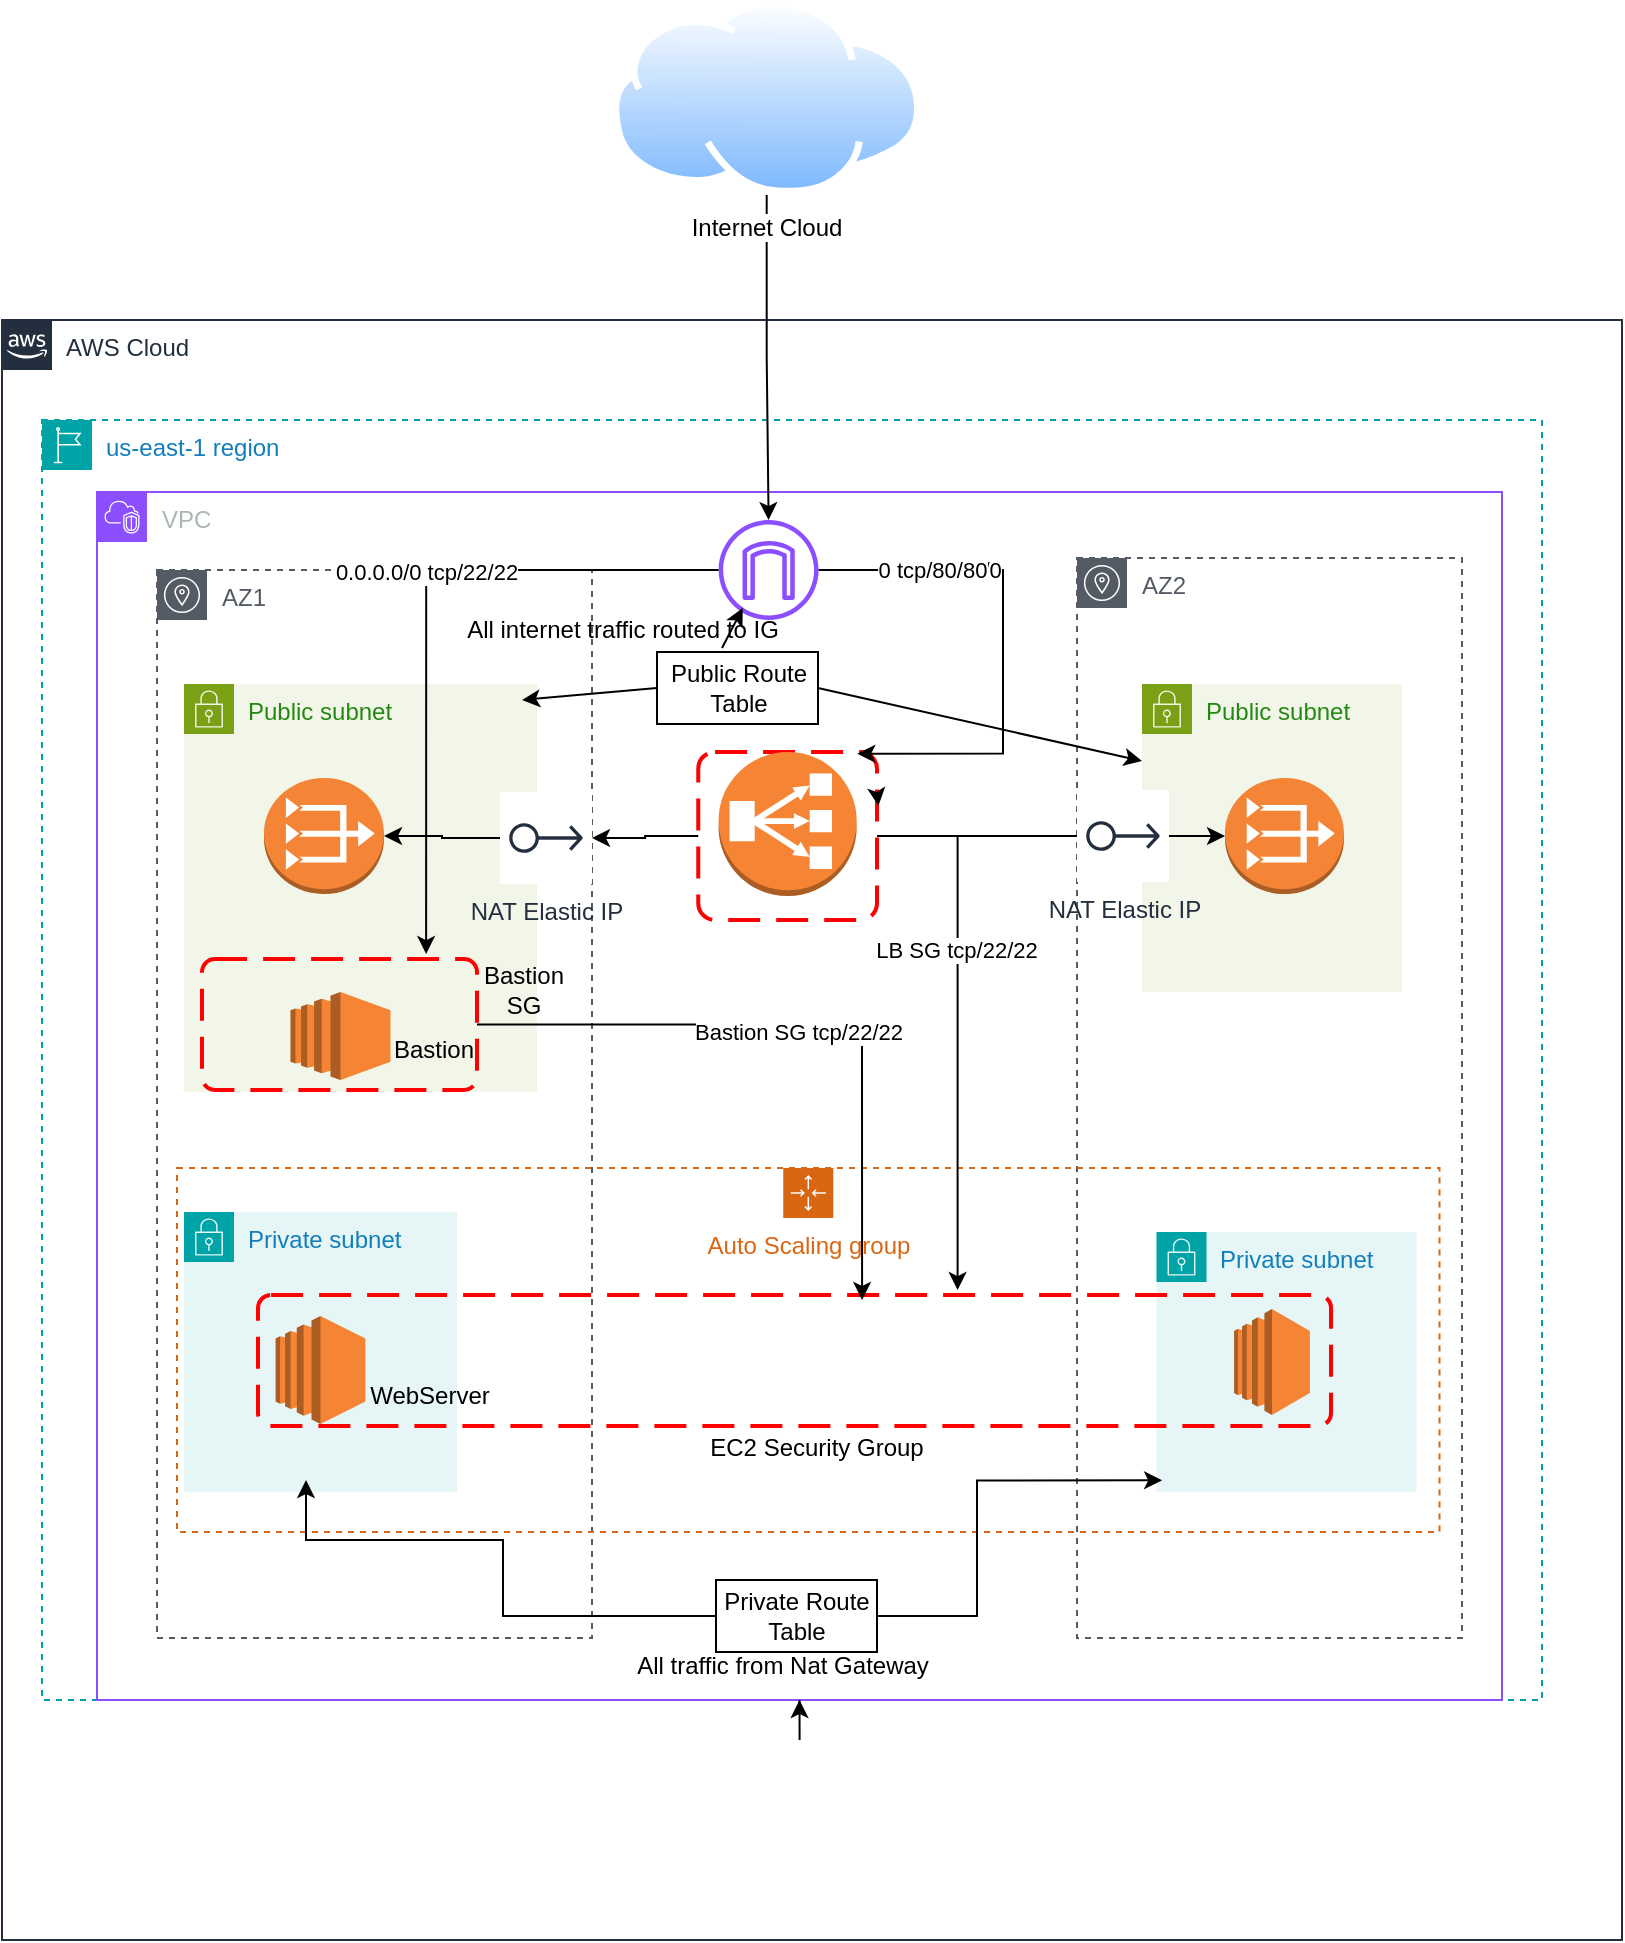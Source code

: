 <mxfile version="24.6.4" type="device">
  <diagram id="Ht1M8jgEwFfnCIfOTk4-" name="Page-1">
    <mxGraphModel dx="954" dy="1444" grid="1" gridSize="10" guides="1" tooltips="1" connect="1" arrows="1" fold="1" page="1" pageScale="1" pageWidth="1169" pageHeight="827" math="0" shadow="0">
      <root>
        <mxCell id="0" />
        <mxCell id="1" parent="0" />
        <mxCell id="UEzPUAAOIrF-is8g5C7q-74" value="AWS Cloud" style="points=[[0,0],[0.25,0],[0.5,0],[0.75,0],[1,0],[1,0.25],[1,0.5],[1,0.75],[1,1],[0.75,1],[0.5,1],[0.25,1],[0,1],[0,0.75],[0,0.5],[0,0.25]];outlineConnect=0;gradientColor=none;html=1;whiteSpace=wrap;fontSize=12;fontStyle=0;shape=mxgraph.aws4.group;grIcon=mxgraph.aws4.group_aws_cloud_alt;strokeColor=#232F3E;fillColor=none;verticalAlign=top;align=left;spacingLeft=30;fontColor=#232F3E;dashed=0;labelBackgroundColor=#ffffff;container=1;pointerEvents=0;collapsible=0;recursiveResize=0;" parent="1" vertex="1">
          <mxGeometry x="30" y="-10" width="810" height="810" as="geometry" />
        </mxCell>
        <mxCell id="4zRke8CRrw9mpxlsunHC-11" value="us-east-1 region" style="points=[[0,0],[0.25,0],[0.5,0],[0.75,0],[1,0],[1,0.25],[1,0.5],[1,0.75],[1,1],[0.75,1],[0.5,1],[0.25,1],[0,1],[0,0.75],[0,0.5],[0,0.25]];outlineConnect=0;gradientColor=none;html=1;whiteSpace=wrap;fontSize=12;fontStyle=0;container=1;pointerEvents=0;collapsible=0;recursiveResize=0;shape=mxgraph.aws4.group;grIcon=mxgraph.aws4.group_region;strokeColor=#00A4A6;fillColor=none;verticalAlign=top;align=left;spacingLeft=30;fontColor=#147EBA;dashed=1;" vertex="1" parent="UEzPUAAOIrF-is8g5C7q-74">
          <mxGeometry x="20" y="50" width="750" height="640" as="geometry" />
        </mxCell>
        <mxCell id="4zRke8CRrw9mpxlsunHC-9" value="VPC" style="points=[[0,0],[0.25,0],[0.5,0],[0.75,0],[1,0],[1,0.25],[1,0.5],[1,0.75],[1,1],[0.75,1],[0.5,1],[0.25,1],[0,1],[0,0.75],[0,0.5],[0,0.25]];outlineConnect=0;gradientColor=none;html=1;whiteSpace=wrap;fontSize=12;fontStyle=0;container=1;pointerEvents=0;collapsible=0;recursiveResize=0;shape=mxgraph.aws4.group;grIcon=mxgraph.aws4.group_vpc2;strokeColor=#8C4FFF;fillColor=none;verticalAlign=top;align=left;spacingLeft=30;fontColor=#AAB7B8;dashed=0;" vertex="1" parent="4zRke8CRrw9mpxlsunHC-11">
          <mxGeometry x="27.5" y="36" width="702.5" height="604" as="geometry" />
        </mxCell>
        <mxCell id="4zRke8CRrw9mpxlsunHC-21" value="AZ1" style="sketch=0;outlineConnect=0;gradientColor=none;html=1;whiteSpace=wrap;fontSize=12;fontStyle=0;shape=mxgraph.aws4.group;grIcon=mxgraph.aws4.group_availability_zone;strokeColor=#545B64;fillColor=none;verticalAlign=top;align=left;spacingLeft=30;fontColor=#545B64;dashed=1;" vertex="1" parent="4zRke8CRrw9mpxlsunHC-9">
          <mxGeometry x="30" y="39" width="217.5" height="534" as="geometry" />
        </mxCell>
        <mxCell id="4zRke8CRrw9mpxlsunHC-26" value="Private subnet" style="points=[[0,0],[0.25,0],[0.5,0],[0.75,0],[1,0],[1,0.25],[1,0.5],[1,0.75],[1,1],[0.75,1],[0.5,1],[0.25,1],[0,1],[0,0.75],[0,0.5],[0,0.25]];outlineConnect=0;gradientColor=none;html=1;whiteSpace=wrap;fontSize=12;fontStyle=0;container=1;pointerEvents=0;collapsible=0;recursiveResize=0;shape=mxgraph.aws4.group;grIcon=mxgraph.aws4.group_security_group;grStroke=0;strokeColor=#00A4A6;fillColor=#E6F6F7;verticalAlign=top;align=left;spacingLeft=30;fontColor=#147EBA;dashed=0;" vertex="1" parent="4zRke8CRrw9mpxlsunHC-9">
          <mxGeometry x="43.5" y="360" width="136.5" height="140" as="geometry" />
        </mxCell>
        <mxCell id="4zRke8CRrw9mpxlsunHC-98" value="" style="rounded=1;arcSize=10;dashed=1;strokeColor=#ff0000;fillColor=none;gradientColor=none;dashPattern=8 4;strokeWidth=2;" vertex="1" parent="4zRke8CRrw9mpxlsunHC-9">
          <mxGeometry x="300.63" y="130" width="89.37" height="84" as="geometry" />
        </mxCell>
        <mxCell id="4zRke8CRrw9mpxlsunHC-22" value="AZ2" style="sketch=0;outlineConnect=0;gradientColor=none;html=1;whiteSpace=wrap;fontSize=12;fontStyle=0;shape=mxgraph.aws4.group;grIcon=mxgraph.aws4.group_availability_zone;strokeColor=#545B64;fillColor=none;verticalAlign=top;align=left;spacingLeft=30;fontColor=#545B64;dashed=1;" vertex="1" parent="4zRke8CRrw9mpxlsunHC-9">
          <mxGeometry x="490" y="33" width="192.5" height="540" as="geometry" />
        </mxCell>
        <mxCell id="4zRke8CRrw9mpxlsunHC-27" value="Public subnet" style="points=[[0,0],[0.25,0],[0.5,0],[0.75,0],[1,0],[1,0.25],[1,0.5],[1,0.75],[1,1],[0.75,1],[0.5,1],[0.25,1],[0,1],[0,0.75],[0,0.5],[0,0.25]];outlineConnect=0;gradientColor=none;html=1;whiteSpace=wrap;fontSize=12;fontStyle=0;container=1;pointerEvents=0;collapsible=0;recursiveResize=0;shape=mxgraph.aws4.group;grIcon=mxgraph.aws4.group_security_group;grStroke=0;strokeColor=#7AA116;fillColor=#F2F6E8;verticalAlign=top;align=left;spacingLeft=30;fontColor=#248814;dashed=0;" vertex="1" parent="4zRke8CRrw9mpxlsunHC-9">
          <mxGeometry x="43.5" y="96" width="176.5" height="204" as="geometry" />
        </mxCell>
        <mxCell id="4zRke8CRrw9mpxlsunHC-36" value="" style="outlineConnect=0;dashed=0;verticalLabelPosition=bottom;verticalAlign=top;align=center;html=1;shape=mxgraph.aws3.vpc_nat_gateway;fillColor=#F58536;gradientColor=none;" vertex="1" parent="4zRke8CRrw9mpxlsunHC-27">
          <mxGeometry x="40" y="47" width="60" height="58" as="geometry" />
        </mxCell>
        <mxCell id="4zRke8CRrw9mpxlsunHC-91" value="Bastion SG" style="text;html=1;align=center;verticalAlign=middle;whiteSpace=wrap;rounded=0;" vertex="1" parent="4zRke8CRrw9mpxlsunHC-27">
          <mxGeometry x="140" y="138" width="60" height="30" as="geometry" />
        </mxCell>
        <mxCell id="4zRke8CRrw9mpxlsunHC-38" value="" style="outlineConnect=0;dashed=0;verticalLabelPosition=bottom;verticalAlign=top;align=center;html=1;shape=mxgraph.aws3.ec2;fillColor=#F58534;gradientColor=none;" vertex="1" parent="4zRke8CRrw9mpxlsunHC-9">
          <mxGeometry x="89.31" y="412" width="44.88" height="54" as="geometry" />
        </mxCell>
        <mxCell id="4zRke8CRrw9mpxlsunHC-32" value="Public subnet" style="points=[[0,0],[0.25,0],[0.5,0],[0.75,0],[1,0],[1,0.25],[1,0.5],[1,0.75],[1,1],[0.75,1],[0.5,1],[0.25,1],[0,1],[0,0.75],[0,0.5],[0,0.25]];outlineConnect=0;gradientColor=none;html=1;whiteSpace=wrap;fontSize=12;fontStyle=0;container=1;pointerEvents=0;collapsible=0;recursiveResize=0;shape=mxgraph.aws4.group;grIcon=mxgraph.aws4.group_security_group;grStroke=0;strokeColor=#7AA116;fillColor=#F2F6E8;verticalAlign=top;align=left;spacingLeft=30;fontColor=#248814;dashed=0;" vertex="1" parent="4zRke8CRrw9mpxlsunHC-9">
          <mxGeometry x="522.5" y="96" width="130" height="154" as="geometry" />
        </mxCell>
        <mxCell id="4zRke8CRrw9mpxlsunHC-37" value="" style="outlineConnect=0;dashed=0;verticalLabelPosition=bottom;verticalAlign=top;align=center;html=1;shape=mxgraph.aws3.vpc_nat_gateway;fillColor=#F58536;gradientColor=none;" vertex="1" parent="4zRke8CRrw9mpxlsunHC-32">
          <mxGeometry x="41.5" y="47" width="59.5" height="58" as="geometry" />
        </mxCell>
        <mxCell id="4zRke8CRrw9mpxlsunHC-29" value="Private subnet" style="points=[[0,0],[0.25,0],[0.5,0],[0.75,0],[1,0],[1,0.25],[1,0.5],[1,0.75],[1,1],[0.75,1],[0.5,1],[0.25,1],[0,1],[0,0.75],[0,0.5],[0,0.25]];outlineConnect=0;gradientColor=none;html=1;whiteSpace=wrap;fontSize=12;fontStyle=0;container=1;pointerEvents=0;collapsible=0;recursiveResize=0;shape=mxgraph.aws4.group;grIcon=mxgraph.aws4.group_security_group;grStroke=0;strokeColor=#00A4A6;fillColor=#E6F6F7;verticalAlign=top;align=left;spacingLeft=30;fontColor=#147EBA;dashed=0;" vertex="1" parent="4zRke8CRrw9mpxlsunHC-9">
          <mxGeometry x="529.75" y="370" width="130" height="130" as="geometry" />
        </mxCell>
        <mxCell id="4zRke8CRrw9mpxlsunHC-39" value="" style="outlineConnect=0;dashed=0;verticalLabelPosition=bottom;verticalAlign=top;align=center;html=1;shape=mxgraph.aws3.ec2;fillColor=#F58534;gradientColor=none;" vertex="1" parent="4zRke8CRrw9mpxlsunHC-29">
          <mxGeometry x="38.81" y="38.5" width="37.88" height="53" as="geometry" />
        </mxCell>
        <mxCell id="4zRke8CRrw9mpxlsunHC-35" value="" style="sketch=0;outlineConnect=0;fontColor=#232F3E;gradientColor=none;fillColor=#8C4FFF;strokeColor=none;dashed=0;verticalLabelPosition=bottom;verticalAlign=top;align=center;html=1;fontSize=12;fontStyle=0;aspect=fixed;pointerEvents=1;shape=mxgraph.aws4.internet_gateway;" vertex="1" parent="4zRke8CRrw9mpxlsunHC-9">
          <mxGeometry x="310.82" y="14" width="50" height="50" as="geometry" />
        </mxCell>
        <mxCell id="4zRke8CRrw9mpxlsunHC-78" value="Auto Scaling group" style="points=[[0,0],[0.25,0],[0.5,0],[0.75,0],[1,0],[1,0.25],[1,0.5],[1,0.75],[1,1],[0.75,1],[0.5,1],[0.25,1],[0,1],[0,0.75],[0,0.5],[0,0.25]];outlineConnect=0;gradientColor=none;html=1;whiteSpace=wrap;fontSize=12;fontStyle=0;container=1;pointerEvents=0;collapsible=0;recursiveResize=0;shape=mxgraph.aws4.groupCenter;grIcon=mxgraph.aws4.group_auto_scaling_group;grStroke=1;strokeColor=#D86613;fillColor=none;verticalAlign=top;align=center;fontColor=#D86613;dashed=1;spacingTop=25;" vertex="1" parent="4zRke8CRrw9mpxlsunHC-9">
          <mxGeometry x="40" y="338" width="631.25" height="182" as="geometry" />
        </mxCell>
        <mxCell id="4zRke8CRrw9mpxlsunHC-82" value="EC2 Security Group" style="text;html=1;align=center;verticalAlign=middle;whiteSpace=wrap;rounded=0;" vertex="1" parent="4zRke8CRrw9mpxlsunHC-78">
          <mxGeometry x="248.5" y="125" width="142.5" height="30" as="geometry" />
        </mxCell>
        <mxCell id="4zRke8CRrw9mpxlsunHC-89" value="WebServer" style="text;html=1;align=center;verticalAlign=middle;whiteSpace=wrap;rounded=0;" vertex="1" parent="4zRke8CRrw9mpxlsunHC-78">
          <mxGeometry x="96.5" y="99" width="60" height="30" as="geometry" />
        </mxCell>
        <mxCell id="4zRke8CRrw9mpxlsunHC-80" value="" style="rounded=1;arcSize=10;dashed=1;strokeColor=#ff0000;fillColor=none;gradientColor=none;dashPattern=8 4;strokeWidth=2;" vertex="1" parent="4zRke8CRrw9mpxlsunHC-78">
          <mxGeometry x="40.5" y="63.5" width="536.5" height="65.5" as="geometry" />
        </mxCell>
        <mxCell id="4zRke8CRrw9mpxlsunHC-87" value="" style="outlineConnect=0;dashed=0;verticalLabelPosition=bottom;verticalAlign=top;align=center;html=1;shape=mxgraph.aws3.ec2;fillColor=#F58534;gradientColor=none;" vertex="1" parent="4zRke8CRrw9mpxlsunHC-9">
          <mxGeometry x="96.75" y="250" width="50" height="44" as="geometry" />
        </mxCell>
        <mxCell id="4zRke8CRrw9mpxlsunHC-88" value="Bastion" style="text;html=1;align=center;verticalAlign=middle;whiteSpace=wrap;rounded=0;" vertex="1" parent="4zRke8CRrw9mpxlsunHC-9">
          <mxGeometry x="138.5" y="264" width="60" height="30" as="geometry" />
        </mxCell>
        <mxCell id="4zRke8CRrw9mpxlsunHC-90" value="" style="rounded=1;arcSize=10;dashed=1;strokeColor=#ff0000;fillColor=none;gradientColor=none;dashPattern=8 4;strokeWidth=2;" vertex="1" parent="4zRke8CRrw9mpxlsunHC-9">
          <mxGeometry x="52.5" y="233.5" width="137.5" height="65.5" as="geometry" />
        </mxCell>
        <mxCell id="4zRke8CRrw9mpxlsunHC-95" style="edgeStyle=orthogonalEdgeStyle;rounded=0;orthogonalLoop=1;jettySize=auto;html=1;exitX=1;exitY=0.5;exitDx=0;exitDy=0;entryX=0.563;entryY=0.038;entryDx=0;entryDy=0;entryPerimeter=0;" edge="1" parent="4zRke8CRrw9mpxlsunHC-9" source="4zRke8CRrw9mpxlsunHC-90" target="4zRke8CRrw9mpxlsunHC-80">
          <mxGeometry relative="1" as="geometry" />
        </mxCell>
        <mxCell id="4zRke8CRrw9mpxlsunHC-96" value="Bastion SG tcp/22/22" style="edgeLabel;html=1;align=center;verticalAlign=middle;resizable=0;points=[];" vertex="1" connectable="0" parent="4zRke8CRrw9mpxlsunHC-95">
          <mxGeometry x="-0.034" y="-3" relative="1" as="geometry">
            <mxPoint x="1" as="offset" />
          </mxGeometry>
        </mxCell>
        <mxCell id="4zRke8CRrw9mpxlsunHC-108" style="edgeStyle=orthogonalEdgeStyle;rounded=0;orthogonalLoop=1;jettySize=auto;html=1;exitX=0;exitY=0.5;exitDx=0;exitDy=0;" edge="1" parent="4zRke8CRrw9mpxlsunHC-9" source="4zRke8CRrw9mpxlsunHC-74" target="4zRke8CRrw9mpxlsunHC-36">
          <mxGeometry relative="1" as="geometry" />
        </mxCell>
        <mxCell id="4zRke8CRrw9mpxlsunHC-101" style="edgeStyle=orthogonalEdgeStyle;rounded=0;orthogonalLoop=1;jettySize=auto;html=1;exitX=1;exitY=0.5;exitDx=0;exitDy=0;entryX=0.652;entryY=-0.038;entryDx=0;entryDy=0;entryPerimeter=0;" edge="1" parent="4zRke8CRrw9mpxlsunHC-9" source="4zRke8CRrw9mpxlsunHC-98" target="4zRke8CRrw9mpxlsunHC-80">
          <mxGeometry relative="1" as="geometry" />
        </mxCell>
        <mxCell id="4zRke8CRrw9mpxlsunHC-102" value="LB SG tcp/22/22" style="edgeLabel;html=1;align=center;verticalAlign=middle;resizable=0;points=[];" vertex="1" connectable="0" parent="4zRke8CRrw9mpxlsunHC-101">
          <mxGeometry x="-0.272" y="-1" relative="1" as="geometry">
            <mxPoint as="offset" />
          </mxGeometry>
        </mxCell>
        <mxCell id="4zRke8CRrw9mpxlsunHC-104" style="edgeStyle=orthogonalEdgeStyle;rounded=0;orthogonalLoop=1;jettySize=auto;html=1;exitX=1;exitY=0.25;exitDx=0;exitDy=0;entryX=1.008;entryY=0.32;entryDx=0;entryDy=0;entryPerimeter=0;" edge="1" parent="4zRke8CRrw9mpxlsunHC-9" source="4zRke8CRrw9mpxlsunHC-98" target="4zRke8CRrw9mpxlsunHC-98">
          <mxGeometry relative="1" as="geometry" />
        </mxCell>
        <mxCell id="4zRke8CRrw9mpxlsunHC-109" style="edgeStyle=orthogonalEdgeStyle;rounded=0;orthogonalLoop=1;jettySize=auto;html=1;entryX=0;entryY=0.5;entryDx=0;entryDy=0;entryPerimeter=0;" edge="1" parent="4zRke8CRrw9mpxlsunHC-9" source="4zRke8CRrw9mpxlsunHC-98" target="4zRke8CRrw9mpxlsunHC-37">
          <mxGeometry relative="1" as="geometry" />
        </mxCell>
        <mxCell id="4zRke8CRrw9mpxlsunHC-97" value="" style="outlineConnect=0;dashed=0;verticalLabelPosition=bottom;verticalAlign=top;align=center;html=1;shape=mxgraph.aws3.classic_load_balancer;fillColor=#F58534;gradientColor=none;" vertex="1" parent="4zRke8CRrw9mpxlsunHC-9">
          <mxGeometry x="310.82" y="130" width="69" height="72" as="geometry" />
        </mxCell>
        <mxCell id="4zRke8CRrw9mpxlsunHC-110" value="" style="edgeStyle=orthogonalEdgeStyle;rounded=0;orthogonalLoop=1;jettySize=auto;html=1;exitX=0;exitY=0.5;exitDx=0;exitDy=0;" edge="1" parent="4zRke8CRrw9mpxlsunHC-9" source="4zRke8CRrw9mpxlsunHC-98" target="4zRke8CRrw9mpxlsunHC-74">
          <mxGeometry relative="1" as="geometry">
            <mxPoint x="378.5" y="248" as="sourcePoint" />
            <mxPoint x="221.5" y="248" as="targetPoint" />
          </mxGeometry>
        </mxCell>
        <mxCell id="4zRke8CRrw9mpxlsunHC-74" value="NAT Elastic IP" style="sketch=0;outlineConnect=0;fontColor=#232F3E;gradientColor=none;strokeColor=#232F3E;fillColor=#ffffff;dashed=0;verticalLabelPosition=bottom;verticalAlign=top;align=center;html=1;fontSize=12;fontStyle=0;aspect=fixed;shape=mxgraph.aws4.resourceIcon;resIcon=mxgraph.aws4.elastic_ip_address;" vertex="1" parent="4zRke8CRrw9mpxlsunHC-9">
          <mxGeometry x="201.5" y="150" width="46" height="46" as="geometry" />
        </mxCell>
        <mxCell id="4zRke8CRrw9mpxlsunHC-111" value="NAT Elastic IP" style="sketch=0;outlineConnect=0;fontColor=#232F3E;gradientColor=none;strokeColor=#232F3E;fillColor=#ffffff;dashed=0;verticalLabelPosition=bottom;verticalAlign=top;align=center;html=1;fontSize=12;fontStyle=0;aspect=fixed;shape=mxgraph.aws4.resourceIcon;resIcon=mxgraph.aws4.elastic_ip_address;" vertex="1" parent="4zRke8CRrw9mpxlsunHC-9">
          <mxGeometry x="490" y="149" width="46" height="46" as="geometry" />
        </mxCell>
        <mxCell id="4zRke8CRrw9mpxlsunHC-134" value="Public Route Table" style="whiteSpace=wrap;html=1;align=center;" vertex="1" parent="4zRke8CRrw9mpxlsunHC-9">
          <mxGeometry x="280" y="80" width="80.5" height="36" as="geometry" />
        </mxCell>
        <mxCell id="4zRke8CRrw9mpxlsunHC-92" style="edgeStyle=orthogonalEdgeStyle;rounded=0;orthogonalLoop=1;jettySize=auto;html=1;entryX=0.815;entryY=-0.038;entryDx=0;entryDy=0;entryPerimeter=0;" edge="1" parent="4zRke8CRrw9mpxlsunHC-9" source="4zRke8CRrw9mpxlsunHC-35" target="4zRke8CRrw9mpxlsunHC-90">
          <mxGeometry relative="1" as="geometry" />
        </mxCell>
        <mxCell id="4zRke8CRrw9mpxlsunHC-93" value="0.0.0.0/0 tcp/22/22" style="edgeLabel;html=1;align=center;verticalAlign=middle;resizable=0;points=[];" vertex="1" connectable="0" parent="4zRke8CRrw9mpxlsunHC-92">
          <mxGeometry x="-0.131" relative="1" as="geometry">
            <mxPoint as="offset" />
          </mxGeometry>
        </mxCell>
        <mxCell id="4zRke8CRrw9mpxlsunHC-105" style="edgeStyle=orthogonalEdgeStyle;rounded=0;orthogonalLoop=1;jettySize=auto;html=1;entryX=0.89;entryY=0.01;entryDx=0;entryDy=0;entryPerimeter=0;" edge="1" parent="4zRke8CRrw9mpxlsunHC-9" source="4zRke8CRrw9mpxlsunHC-35" target="4zRke8CRrw9mpxlsunHC-98">
          <mxGeometry relative="1" as="geometry">
            <Array as="points">
              <mxPoint x="453" y="39" />
              <mxPoint x="453" y="131" />
            </Array>
          </mxGeometry>
        </mxCell>
        <mxCell id="4zRke8CRrw9mpxlsunHC-106" value="0.0.0.0/0" style="edgeLabel;html=1;align=center;verticalAlign=middle;resizable=0;points=[];" vertex="1" connectable="0" parent="4zRke8CRrw9mpxlsunHC-105">
          <mxGeometry x="-0.458" relative="1" as="geometry">
            <mxPoint as="offset" />
          </mxGeometry>
        </mxCell>
        <mxCell id="4zRke8CRrw9mpxlsunHC-107" value="0 tcp/80/80" style="edgeLabel;html=1;align=center;verticalAlign=middle;resizable=0;points=[];" vertex="1" connectable="0" parent="4zRke8CRrw9mpxlsunHC-105">
          <mxGeometry x="-0.559" relative="1" as="geometry">
            <mxPoint as="offset" />
          </mxGeometry>
        </mxCell>
        <mxCell id="4zRke8CRrw9mpxlsunHC-136" value="" style="endArrow=classic;html=1;rounded=0;exitX=0.404;exitY=0.111;exitDx=0;exitDy=0;exitPerimeter=0;" edge="1" parent="4zRke8CRrw9mpxlsunHC-9">
          <mxGeometry width="50" height="50" relative="1" as="geometry">
            <mxPoint x="312.522" y="77.996" as="sourcePoint" />
            <mxPoint x="322.876" y="57.999" as="targetPoint" />
          </mxGeometry>
        </mxCell>
        <mxCell id="4zRke8CRrw9mpxlsunHC-139" value="" style="endArrow=classic;html=1;rounded=0;exitX=1;exitY=0.5;exitDx=0;exitDy=0;entryX=0;entryY=0.25;entryDx=0;entryDy=0;" edge="1" parent="4zRke8CRrw9mpxlsunHC-9" source="4zRke8CRrw9mpxlsunHC-134" target="4zRke8CRrw9mpxlsunHC-32">
          <mxGeometry width="50" height="50" relative="1" as="geometry">
            <mxPoint x="652.5" y="344" as="sourcePoint" />
            <mxPoint x="702.5" y="294" as="targetPoint" />
          </mxGeometry>
        </mxCell>
        <mxCell id="4zRke8CRrw9mpxlsunHC-149" style="edgeStyle=orthogonalEdgeStyle;rounded=0;orthogonalLoop=1;jettySize=auto;html=1;exitX=0;exitY=0.5;exitDx=0;exitDy=0;" edge="1" parent="4zRke8CRrw9mpxlsunHC-9" source="4zRke8CRrw9mpxlsunHC-141">
          <mxGeometry relative="1" as="geometry">
            <mxPoint x="104.5" y="494" as="targetPoint" />
            <Array as="points">
              <mxPoint x="203" y="562" />
              <mxPoint x="203" y="524" />
              <mxPoint x="105" y="524" />
            </Array>
          </mxGeometry>
        </mxCell>
        <mxCell id="4zRke8CRrw9mpxlsunHC-141" value="Private Route Table" style="whiteSpace=wrap;html=1;align=center;" vertex="1" parent="4zRke8CRrw9mpxlsunHC-9">
          <mxGeometry x="309.5" y="544" width="80.5" height="36" as="geometry" />
        </mxCell>
        <mxCell id="4zRke8CRrw9mpxlsunHC-142" style="edgeStyle=orthogonalEdgeStyle;rounded=0;orthogonalLoop=1;jettySize=auto;html=1;entryX=0.221;entryY=0.854;entryDx=0;entryDy=0;entryPerimeter=0;" edge="1" parent="4zRke8CRrw9mpxlsunHC-9" source="4zRke8CRrw9mpxlsunHC-141" target="4zRke8CRrw9mpxlsunHC-22">
          <mxGeometry relative="1" as="geometry" />
        </mxCell>
        <mxCell id="4zRke8CRrw9mpxlsunHC-151" value="All internet traffic routed to IG" style="text;html=1;align=center;verticalAlign=middle;resizable=0;points=[];autosize=1;strokeColor=none;fillColor=none;" vertex="1" parent="4zRke8CRrw9mpxlsunHC-9">
          <mxGeometry x="172.5" y="54" width="180" height="30" as="geometry" />
        </mxCell>
        <mxCell id="4zRke8CRrw9mpxlsunHC-19" style="edgeStyle=orthogonalEdgeStyle;rounded=0;orthogonalLoop=1;jettySize=auto;html=1;exitX=0.5;exitY=1;exitDx=0;exitDy=0;" edge="1" parent="4zRke8CRrw9mpxlsunHC-11" source="4zRke8CRrw9mpxlsunHC-9" target="4zRke8CRrw9mpxlsunHC-9">
          <mxGeometry relative="1" as="geometry" />
        </mxCell>
        <mxCell id="4zRke8CRrw9mpxlsunHC-77" style="edgeStyle=orthogonalEdgeStyle;rounded=0;orthogonalLoop=1;jettySize=auto;html=1;" edge="1" parent="1" source="4zRke8CRrw9mpxlsunHC-76" target="4zRke8CRrw9mpxlsunHC-35">
          <mxGeometry relative="1" as="geometry" />
        </mxCell>
        <mxCell id="4zRke8CRrw9mpxlsunHC-76" value="Internet Cloud" style="image;aspect=fixed;perimeter=ellipsePerimeter;html=1;align=center;shadow=0;dashed=0;spacingTop=3;image=img/lib/active_directory/internet_cloud.svg;" vertex="1" parent="1">
          <mxGeometry x="335" y="-170" width="154.69" height="97.45" as="geometry" />
        </mxCell>
        <mxCell id="4zRke8CRrw9mpxlsunHC-140" value="" style="endArrow=classic;html=1;rounded=0;exitX=0;exitY=0.5;exitDx=0;exitDy=0;" edge="1" parent="1" source="4zRke8CRrw9mpxlsunHC-134">
          <mxGeometry width="50" height="50" relative="1" as="geometry">
            <mxPoint x="730" y="420" as="sourcePoint" />
            <mxPoint x="290" y="180" as="targetPoint" />
          </mxGeometry>
        </mxCell>
        <mxCell id="4zRke8CRrw9mpxlsunHC-150" value="All traffic from Nat Gateway" style="text;html=1;align=center;verticalAlign=middle;resizable=0;points=[];autosize=1;strokeColor=none;fillColor=none;" vertex="1" parent="1">
          <mxGeometry x="335" y="648" width="170" height="30" as="geometry" />
        </mxCell>
      </root>
    </mxGraphModel>
  </diagram>
</mxfile>
